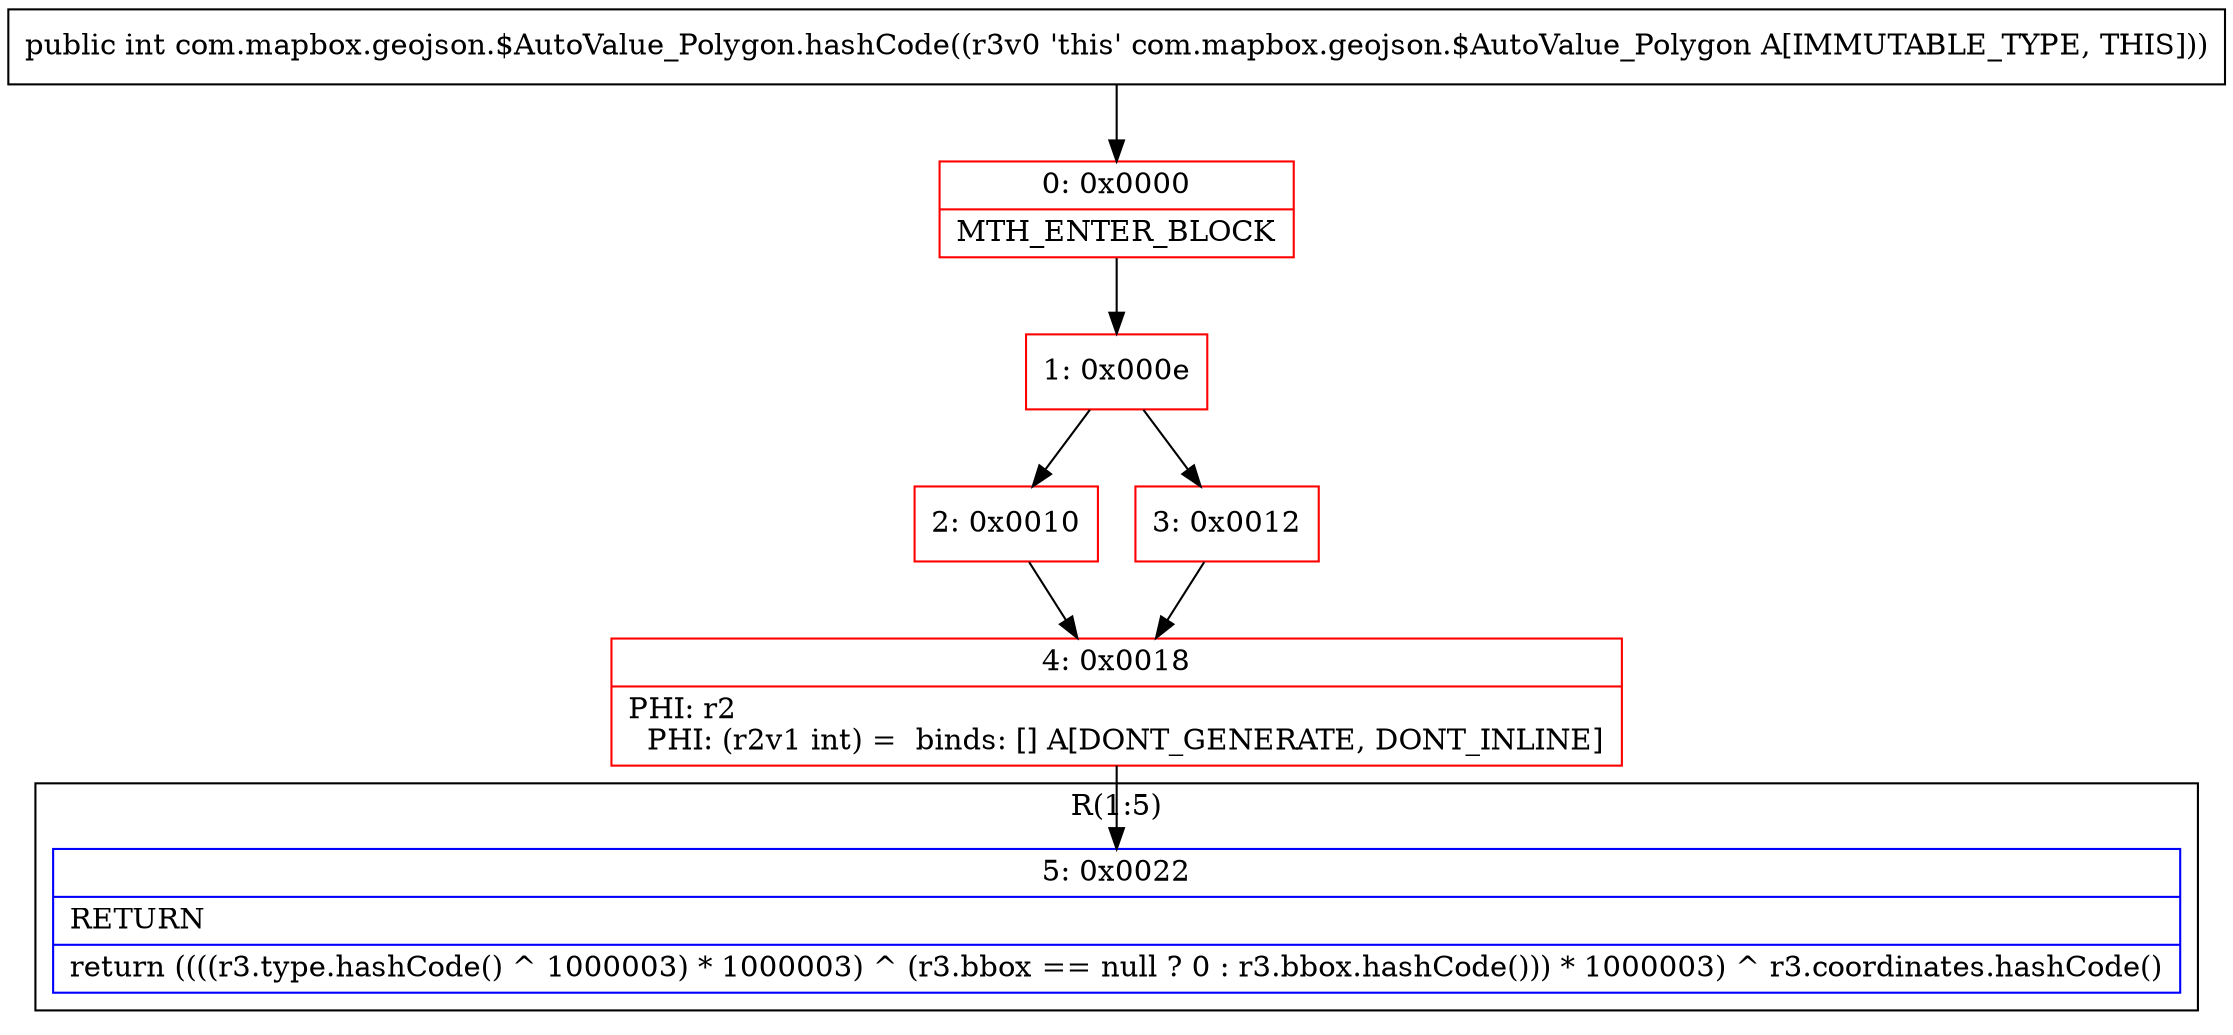 digraph "CFG forcom.mapbox.geojson.$AutoValue_Polygon.hashCode()I" {
subgraph cluster_Region_588824990 {
label = "R(1:5)";
node [shape=record,color=blue];
Node_5 [shape=record,label="{5\:\ 0x0022|RETURN\l|return ((((r3.type.hashCode() ^ 1000003) * 1000003) ^ (r3.bbox == null ? 0 : r3.bbox.hashCode())) * 1000003) ^ r3.coordinates.hashCode()\l}"];
}
Node_0 [shape=record,color=red,label="{0\:\ 0x0000|MTH_ENTER_BLOCK\l}"];
Node_1 [shape=record,color=red,label="{1\:\ 0x000e}"];
Node_2 [shape=record,color=red,label="{2\:\ 0x0010}"];
Node_3 [shape=record,color=red,label="{3\:\ 0x0012}"];
Node_4 [shape=record,color=red,label="{4\:\ 0x0018|PHI: r2 \l  PHI: (r2v1 int) =  binds: [] A[DONT_GENERATE, DONT_INLINE]\l}"];
MethodNode[shape=record,label="{public int com.mapbox.geojson.$AutoValue_Polygon.hashCode((r3v0 'this' com.mapbox.geojson.$AutoValue_Polygon A[IMMUTABLE_TYPE, THIS])) }"];
MethodNode -> Node_0;
Node_0 -> Node_1;
Node_1 -> Node_2;
Node_1 -> Node_3;
Node_2 -> Node_4;
Node_3 -> Node_4;
Node_4 -> Node_5;
}


